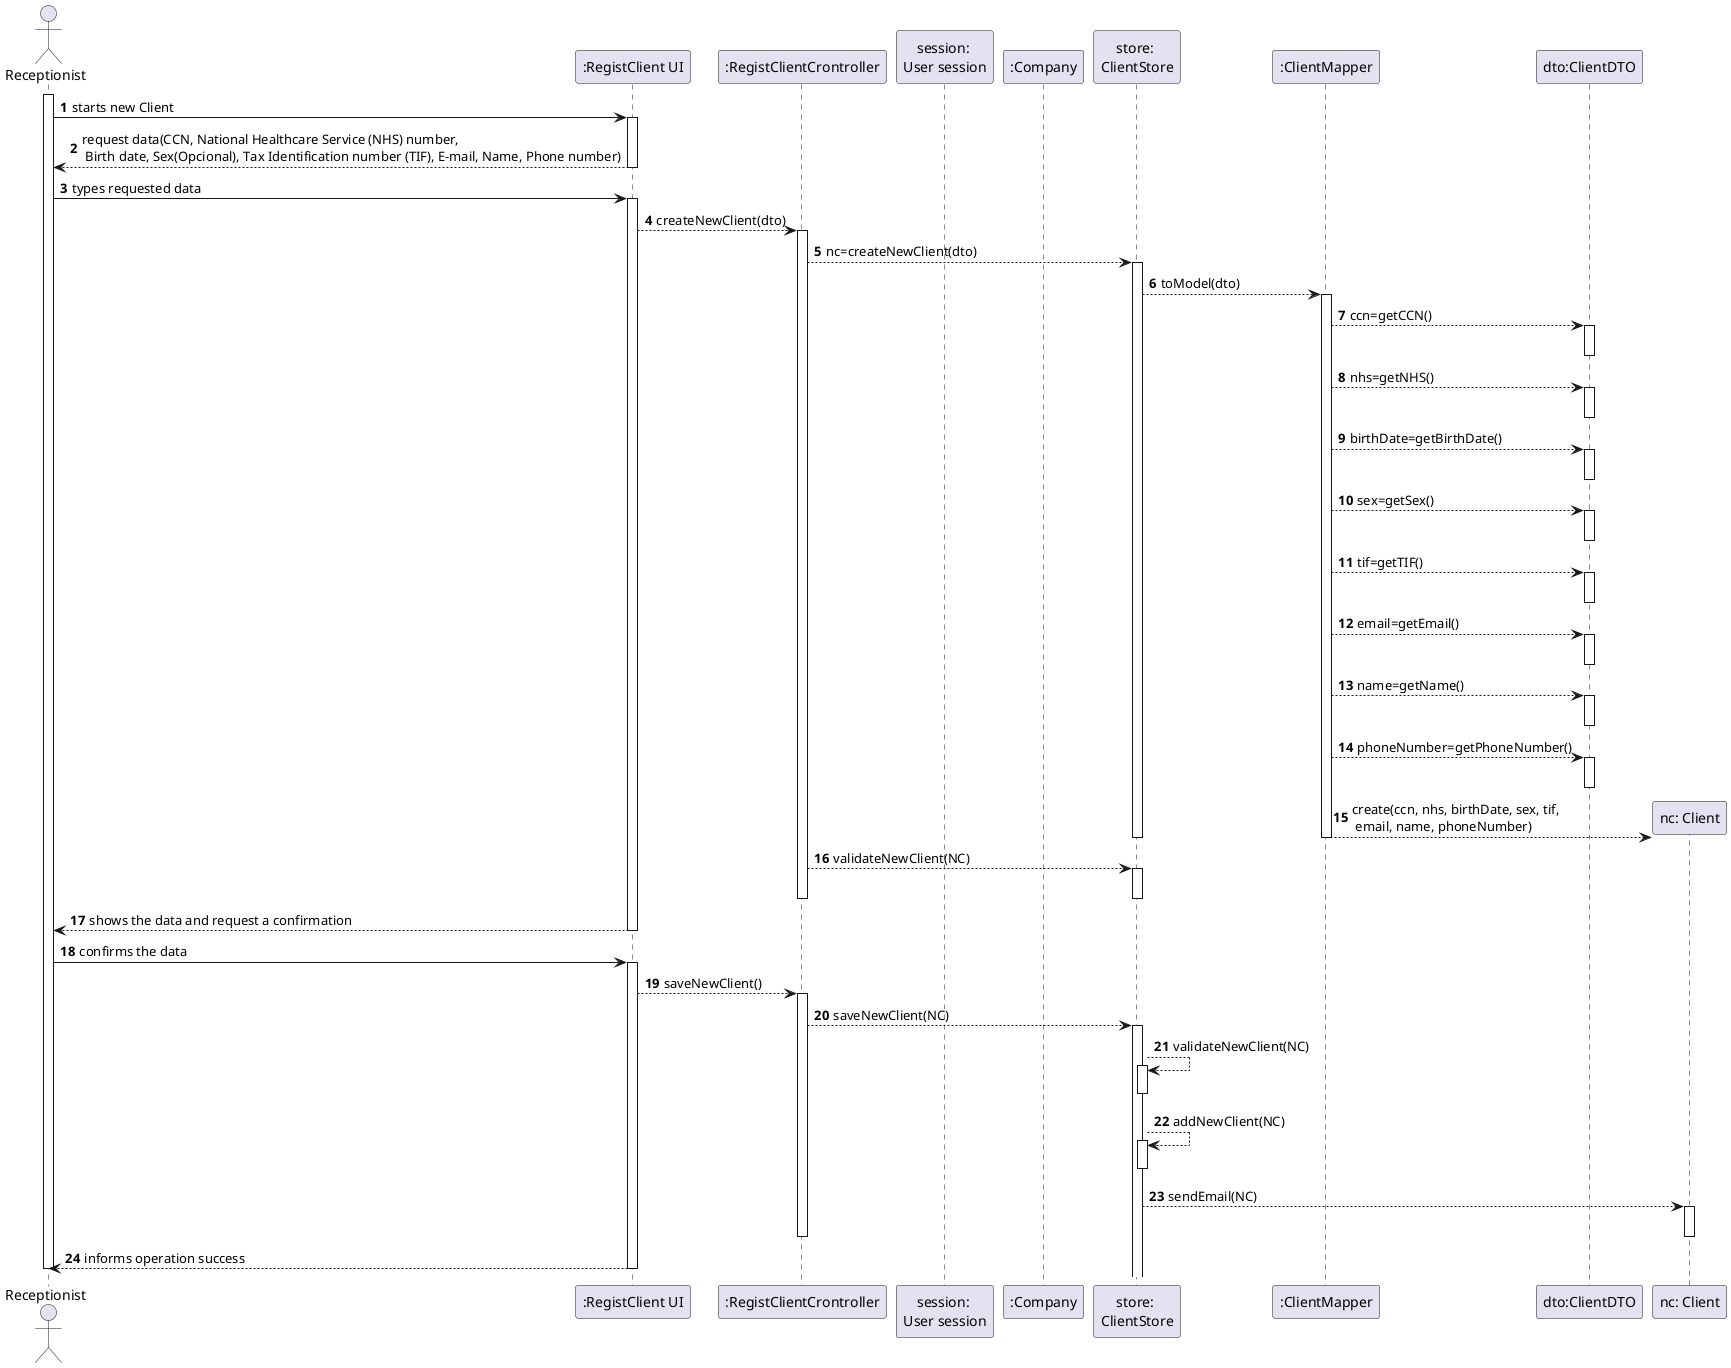 @startuml
actor Receptionist as Adm
participant ":RegistClient UI" as System
participant ":RegistClientCrontroller" as RCC
participant "session: \nUser session" as US
participant ":Company" as ML
participant "store: \nClientStore" as CS
participant ":ClientMapper" as cm
participant "dto:ClientDTO" as cdto



autonumber
activate Adm
Adm -> System: starts new Client
activate System


System --> Adm: request data(CCN, National Healthcare Service (NHS) number,\n Birth date, Sex(Opcional), Tax Identification number (TIF), E-mail, Name, Phone number)
deactivate System




Adm -> System: types requested data
activate System
System-->RCC: createNewClient(dto)
activate RCC
RCC-->CS: nc=createNewClient(dto)
activate CS


CS-->cm: toModel(dto)
activate cm
cm-->cdto: ccn=getCCN()
activate cdto
deactivate cdto
cm-->cdto: nhs=getNHS()
activate cdto
deactivate cdto
cm-->cdto: birthDate=getBirthDate()
activate cdto
deactivate cdto
cm-->cdto: sex=getSex()
activate cdto
deactivate cdto
cm-->cdto: tif=getTIF()
activate cdto
deactivate cdto
cm-->cdto: email=getEmail()
activate cdto
deactivate cdto
cm-->cdto: name=getName()
activate cdto
deactivate cdto
cm-->cdto: phoneNumber=getPhoneNumber()
activate cdto
deactivate cdto


create "nc: Client" as NC
cm-->NC:  create(ccn, nhs, birthDate, sex, tif,\n email, name, phoneNumber)



deactivate cm
deactivate CS

RCC-->CS:validateNewClient(NC)
Activate CS
deactivate CS

deactivate RCC

System --> Adm: shows the data and request a confirmation
deactivate System


Adm -> System: confirms the data
activate System
System-->RCC: saveNewClient()
activate RCC
RCC-->CS:saveNewClient(NC)
activate CS
CS-->CS:validateNewClient(NC)
activate CS
deactivate CS
CS-->CS:addNewClient(NC)
activate CS
deactivate CS
CS-->NC:sendEmail(NC)
activate NC
deactivate NC
deactivate ML
deactivate RCC
System --> Adm: informs operation success
deactivate System
deactivate Adm
@enduml